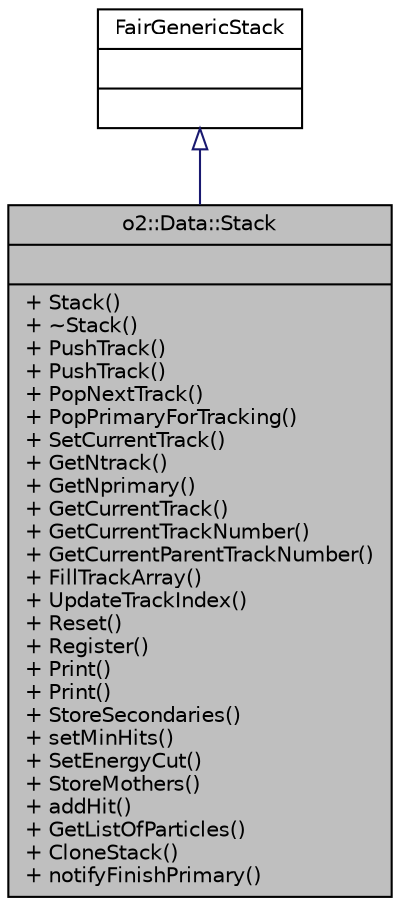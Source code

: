 digraph "o2::Data::Stack"
{
 // INTERACTIVE_SVG=YES
  bgcolor="transparent";
  edge [fontname="Helvetica",fontsize="10",labelfontname="Helvetica",labelfontsize="10"];
  node [fontname="Helvetica",fontsize="10",shape=record];
  Node1 [label="{o2::Data::Stack\n||+ Stack()\l+ ~Stack()\l+ PushTrack()\l+ PushTrack()\l+ PopNextTrack()\l+ PopPrimaryForTracking()\l+ SetCurrentTrack()\l+ GetNtrack()\l+ GetNprimary()\l+ GetCurrentTrack()\l+ GetCurrentTrackNumber()\l+ GetCurrentParentTrackNumber()\l+ FillTrackArray()\l+ UpdateTrackIndex()\l+ Reset()\l+ Register()\l+ Print()\l+ Print()\l+ StoreSecondaries()\l+ setMinHits()\l+ SetEnergyCut()\l+ StoreMothers()\l+ addHit()\l+ GetListOfParticles()\l+ CloneStack()\l+ notifyFinishPrimary()\l}",height=0.2,width=0.4,color="black", fillcolor="grey75", style="filled" fontcolor="black"];
  Node2 -> Node1 [dir="back",color="midnightblue",fontsize="10",style="solid",arrowtail="onormal",fontname="Helvetica"];
  Node2 [label="{FairGenericStack\n||}",height=0.2,width=0.4,color="black",URL="$dd/d76/classFairGenericStack.html"];
}
